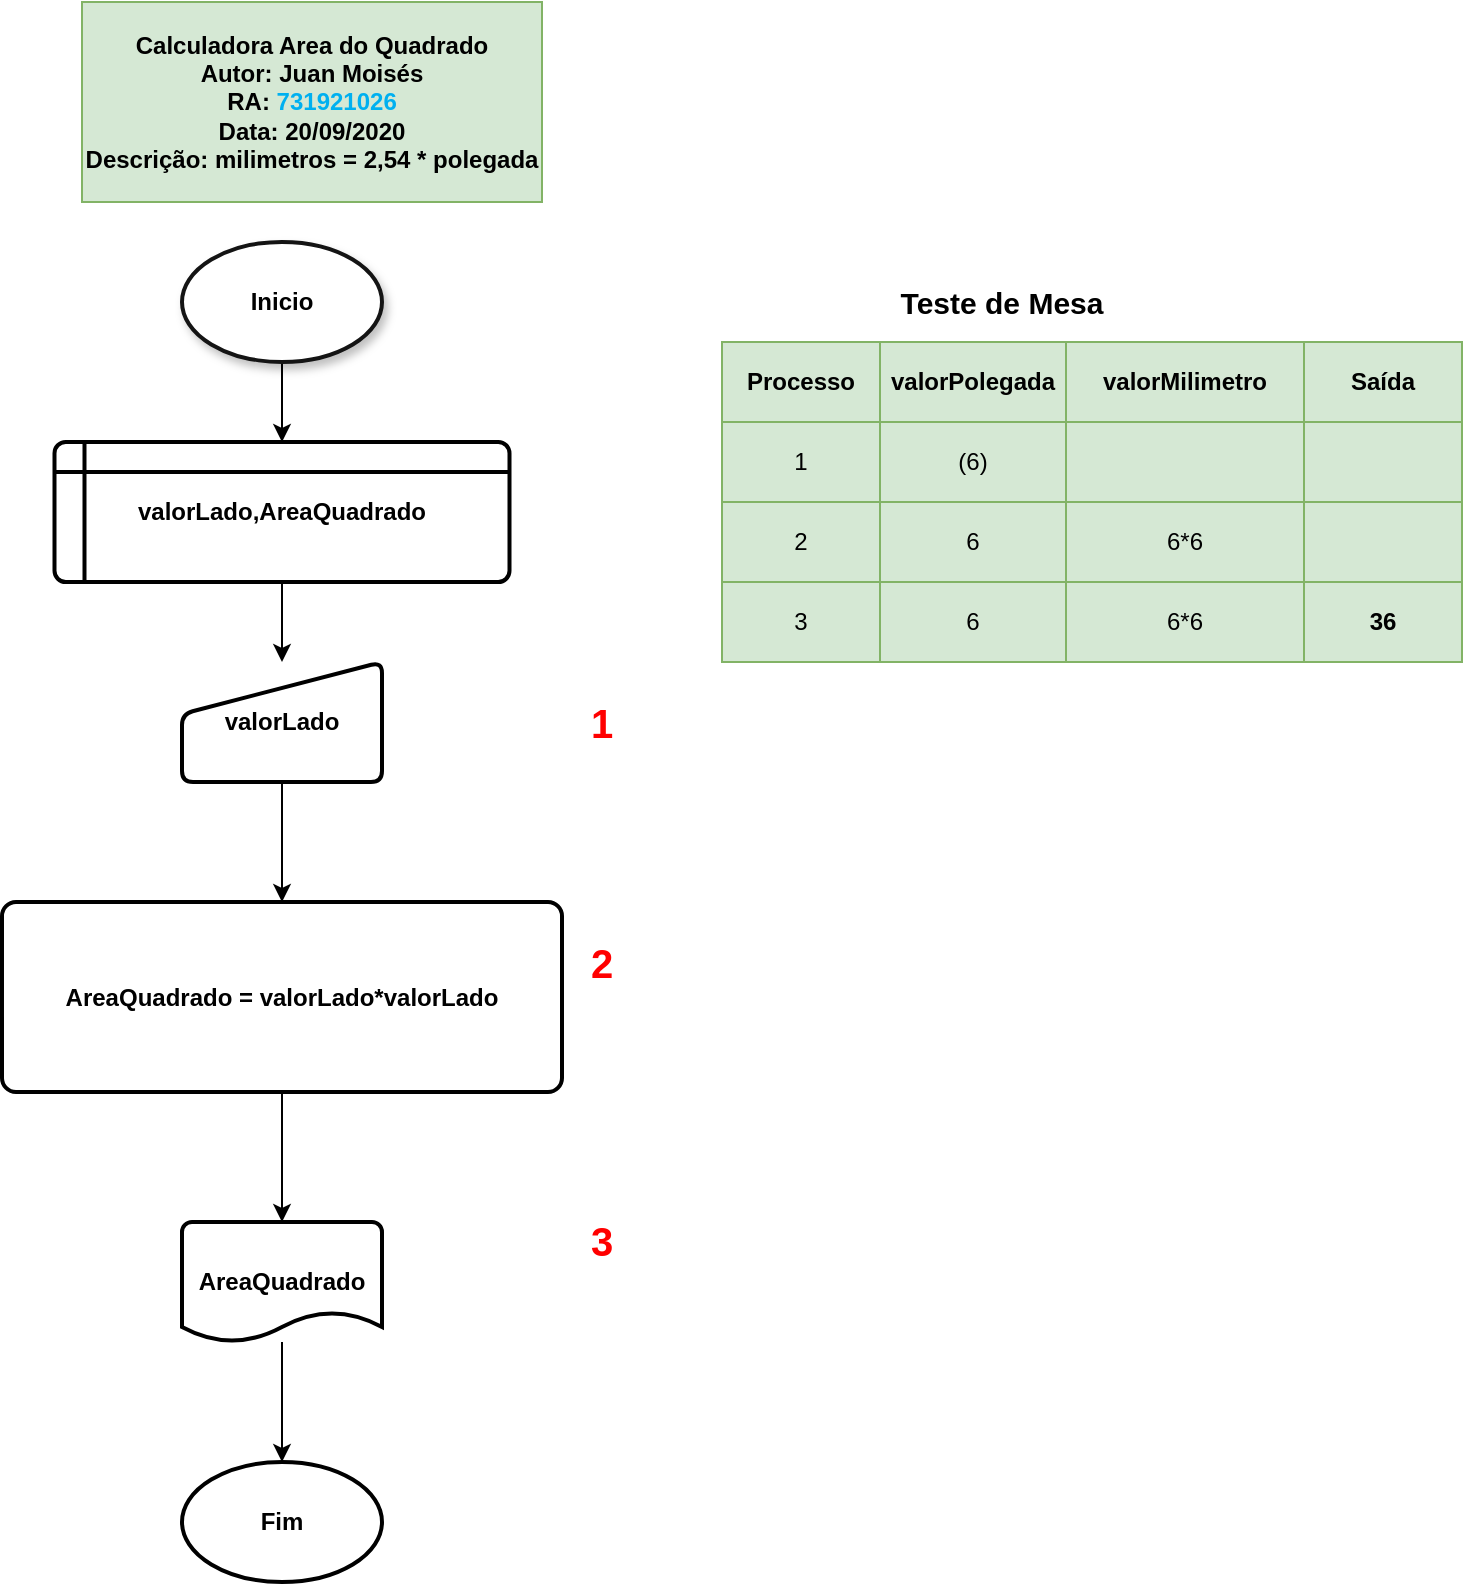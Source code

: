 <mxfile version="13.7.3" type="device"><diagram id="5zeb7JyEfDoHMgoVLmLV" name="Página-1"><mxGraphModel dx="868" dy="520" grid="1" gridSize="10" guides="1" tooltips="1" connect="1" arrows="1" fold="1" page="1" pageScale="1" pageWidth="827" pageHeight="1169" math="0" shadow="0"><root><mxCell id="0"/><mxCell id="1" parent="0"/><mxCell id="ie0Ktrtr9YrMIPBcvlcB-1" value="Calculadora Area do Quadrado&lt;br&gt;Autor: Juan Moisés&lt;br&gt;RA:&amp;nbsp;&lt;b&gt;&lt;span style=&quot;font-size: 9.0pt ; line-height: 107% ; font-family: &amp;#34;calibri&amp;#34; , sans-serif ; color: #00b0f0&quot;&gt;731921026&lt;/span&gt;&lt;/b&gt;&lt;br&gt;Data: 20/09/2020&lt;br&gt;Descrição: milimetros = 2,54 * polegada" style="text;html=1;strokeColor=#82b366;fillColor=#d5e8d4;align=center;verticalAlign=middle;whiteSpace=wrap;rounded=0;fontStyle=1;" parent="1" vertex="1"><mxGeometry x="80" y="70" width="230" height="100" as="geometry"/></mxCell><mxCell id="ie0Ktrtr9YrMIPBcvlcB-9" style="edgeStyle=orthogonalEdgeStyle;rounded=0;orthogonalLoop=1;jettySize=auto;html=1;exitX=0.5;exitY=1;exitDx=0;exitDy=0;exitPerimeter=0;entryX=0.5;entryY=0;entryDx=0;entryDy=0;fontStyle=1" parent="1" source="ie0Ktrtr9YrMIPBcvlcB-2" target="ie0Ktrtr9YrMIPBcvlcB-3" edge="1"><mxGeometry relative="1" as="geometry"/></mxCell><mxCell id="ie0Ktrtr9YrMIPBcvlcB-2" value="Inicio" style="strokeWidth=2;html=1;shape=mxgraph.flowchart.start_1;whiteSpace=wrap;fillColor=#FFFFFF;strokeColor=#141414;shadow=1;fontStyle=1" parent="1" vertex="1"><mxGeometry x="130" y="190" width="100" height="60" as="geometry"/></mxCell><mxCell id="fAE-o2tVmy5icpKjN8q8-1" style="edgeStyle=orthogonalEdgeStyle;rounded=0;orthogonalLoop=1;jettySize=auto;html=1;exitX=0.5;exitY=1;exitDx=0;exitDy=0;" edge="1" parent="1" source="ie0Ktrtr9YrMIPBcvlcB-3" target="ie0Ktrtr9YrMIPBcvlcB-5"><mxGeometry relative="1" as="geometry"/></mxCell><mxCell id="ie0Ktrtr9YrMIPBcvlcB-3" value="valorLado,AreaQuadrado" style="shape=internalStorage;whiteSpace=wrap;html=1;dx=15;dy=15;rounded=1;arcSize=8;strokeWidth=2;fontStyle=1" parent="1" vertex="1"><mxGeometry x="66.25" y="290" width="227.5" height="70" as="geometry"/></mxCell><mxCell id="ie0Ktrtr9YrMIPBcvlcB-11" style="edgeStyle=orthogonalEdgeStyle;rounded=0;orthogonalLoop=1;jettySize=auto;html=1;exitX=0.5;exitY=1;exitDx=0;exitDy=0;fontStyle=1" parent="1" source="ie0Ktrtr9YrMIPBcvlcB-5" target="ie0Ktrtr9YrMIPBcvlcB-6" edge="1"><mxGeometry relative="1" as="geometry"/></mxCell><mxCell id="ie0Ktrtr9YrMIPBcvlcB-5" value="valorLado" style="html=1;strokeWidth=2;shape=manualInput;whiteSpace=wrap;rounded=1;size=26;arcSize=11;fontStyle=1" parent="1" vertex="1"><mxGeometry x="130" y="400" width="100" height="60" as="geometry"/></mxCell><mxCell id="ie0Ktrtr9YrMIPBcvlcB-12" style="edgeStyle=orthogonalEdgeStyle;rounded=0;orthogonalLoop=1;jettySize=auto;html=1;exitX=0.5;exitY=1;exitDx=0;exitDy=0;fontStyle=1" parent="1" source="ie0Ktrtr9YrMIPBcvlcB-6" target="ie0Ktrtr9YrMIPBcvlcB-7" edge="1"><mxGeometry relative="1" as="geometry"/></mxCell><mxCell id="ie0Ktrtr9YrMIPBcvlcB-6" value="AreaQuadrado = valorLado*valorLado" style="rounded=1;whiteSpace=wrap;html=1;absoluteArcSize=1;arcSize=14;strokeWidth=2;fontStyle=1" parent="1" vertex="1"><mxGeometry x="40" y="520" width="280" height="95" as="geometry"/></mxCell><mxCell id="ie0Ktrtr9YrMIPBcvlcB-13" value="" style="edgeStyle=orthogonalEdgeStyle;rounded=0;orthogonalLoop=1;jettySize=auto;html=1;fontStyle=1" parent="1" source="ie0Ktrtr9YrMIPBcvlcB-7" target="ie0Ktrtr9YrMIPBcvlcB-8" edge="1"><mxGeometry relative="1" as="geometry"/></mxCell><mxCell id="ie0Ktrtr9YrMIPBcvlcB-14" value="" style="shape=table;html=1;whiteSpace=wrap;startSize=0;container=1;collapsible=0;childLayout=tableLayout;fillColor=#d5e8d4;strokeColor=#82b366;fontStyle=0" parent="1" vertex="1"><mxGeometry x="400" y="240" width="370" height="160" as="geometry"/></mxCell><mxCell id="ie0Ktrtr9YrMIPBcvlcB-15" value="" style="shape=partialRectangle;html=1;whiteSpace=wrap;collapsible=0;dropTarget=0;pointerEvents=0;fillColor=none;top=0;left=0;bottom=0;right=0;points=[[0,0.5],[1,0.5]];portConstraint=eastwest;" parent="ie0Ktrtr9YrMIPBcvlcB-14" vertex="1"><mxGeometry width="370" height="40" as="geometry"/></mxCell><mxCell id="ie0Ktrtr9YrMIPBcvlcB-16" value="&lt;b&gt;Processo&lt;/b&gt;" style="shape=partialRectangle;html=1;whiteSpace=wrap;connectable=0;overflow=hidden;fillColor=none;top=0;left=0;bottom=0;right=0;" parent="ie0Ktrtr9YrMIPBcvlcB-15" vertex="1"><mxGeometry width="79" height="40" as="geometry"/></mxCell><mxCell id="ie0Ktrtr9YrMIPBcvlcB-17" value="&lt;b&gt;valorPolegada&lt;/b&gt;" style="shape=partialRectangle;html=1;whiteSpace=wrap;connectable=0;overflow=hidden;fillColor=none;top=0;left=0;bottom=0;right=0;" parent="ie0Ktrtr9YrMIPBcvlcB-15" vertex="1"><mxGeometry x="79" width="93" height="40" as="geometry"/></mxCell><mxCell id="ie0Ktrtr9YrMIPBcvlcB-18" value="&lt;b&gt;valorMilimetro&lt;/b&gt;" style="shape=partialRectangle;html=1;whiteSpace=wrap;connectable=0;overflow=hidden;fillColor=none;top=0;left=0;bottom=0;right=0;" parent="ie0Ktrtr9YrMIPBcvlcB-15" vertex="1"><mxGeometry x="172" width="119" height="40" as="geometry"/></mxCell><mxCell id="ie0Ktrtr9YrMIPBcvlcB-19" value="&lt;b&gt;Saída&lt;/b&gt;" style="shape=partialRectangle;html=1;whiteSpace=wrap;connectable=0;overflow=hidden;fillColor=none;top=0;left=0;bottom=0;right=0;" parent="ie0Ktrtr9YrMIPBcvlcB-15" vertex="1"><mxGeometry x="291" width="79" height="40" as="geometry"/></mxCell><mxCell id="ie0Ktrtr9YrMIPBcvlcB-20" value="" style="shape=partialRectangle;html=1;whiteSpace=wrap;collapsible=0;dropTarget=0;pointerEvents=0;fillColor=none;top=0;left=0;bottom=0;right=0;points=[[0,0.5],[1,0.5]];portConstraint=eastwest;" parent="ie0Ktrtr9YrMIPBcvlcB-14" vertex="1"><mxGeometry y="40" width="370" height="40" as="geometry"/></mxCell><mxCell id="ie0Ktrtr9YrMIPBcvlcB-21" value="1" style="shape=partialRectangle;html=1;whiteSpace=wrap;connectable=0;overflow=hidden;fillColor=none;top=0;left=0;bottom=0;right=0;" parent="ie0Ktrtr9YrMIPBcvlcB-20" vertex="1"><mxGeometry width="79" height="40" as="geometry"/></mxCell><mxCell id="ie0Ktrtr9YrMIPBcvlcB-22" value="(6)" style="shape=partialRectangle;html=1;whiteSpace=wrap;connectable=0;overflow=hidden;fillColor=none;top=0;left=0;bottom=0;right=0;" parent="ie0Ktrtr9YrMIPBcvlcB-20" vertex="1"><mxGeometry x="79" width="93" height="40" as="geometry"/></mxCell><mxCell id="ie0Ktrtr9YrMIPBcvlcB-23" value="" style="shape=partialRectangle;html=1;whiteSpace=wrap;connectable=0;overflow=hidden;fillColor=none;top=0;left=0;bottom=0;right=0;" parent="ie0Ktrtr9YrMIPBcvlcB-20" vertex="1"><mxGeometry x="172" width="119" height="40" as="geometry"/></mxCell><mxCell id="ie0Ktrtr9YrMIPBcvlcB-24" value="" style="shape=partialRectangle;html=1;whiteSpace=wrap;connectable=0;overflow=hidden;fillColor=none;top=0;left=0;bottom=0;right=0;" parent="ie0Ktrtr9YrMIPBcvlcB-20" vertex="1"><mxGeometry x="291" width="79" height="40" as="geometry"/></mxCell><mxCell id="ie0Ktrtr9YrMIPBcvlcB-37" style="shape=partialRectangle;html=1;whiteSpace=wrap;collapsible=0;dropTarget=0;pointerEvents=0;fillColor=none;top=0;left=0;bottom=0;right=0;points=[[0,0.5],[1,0.5]];portConstraint=eastwest;" parent="ie0Ktrtr9YrMIPBcvlcB-14" vertex="1"><mxGeometry y="80" width="370" height="40" as="geometry"/></mxCell><mxCell id="ie0Ktrtr9YrMIPBcvlcB-38" value="2" style="shape=partialRectangle;html=1;whiteSpace=wrap;connectable=0;overflow=hidden;fillColor=none;top=0;left=0;bottom=0;right=0;" parent="ie0Ktrtr9YrMIPBcvlcB-37" vertex="1"><mxGeometry width="79" height="40" as="geometry"/></mxCell><mxCell id="ie0Ktrtr9YrMIPBcvlcB-39" value="6" style="shape=partialRectangle;html=1;whiteSpace=wrap;connectable=0;overflow=hidden;fillColor=none;top=0;left=0;bottom=0;right=0;" parent="ie0Ktrtr9YrMIPBcvlcB-37" vertex="1"><mxGeometry x="79" width="93" height="40" as="geometry"/></mxCell><mxCell id="ie0Ktrtr9YrMIPBcvlcB-40" value="6*6" style="shape=partialRectangle;html=1;whiteSpace=wrap;connectable=0;overflow=hidden;fillColor=none;top=0;left=0;bottom=0;right=0;" parent="ie0Ktrtr9YrMIPBcvlcB-37" vertex="1"><mxGeometry x="172" width="119" height="40" as="geometry"/></mxCell><mxCell id="ie0Ktrtr9YrMIPBcvlcB-41" style="shape=partialRectangle;html=1;whiteSpace=wrap;connectable=0;overflow=hidden;fillColor=none;top=0;left=0;bottom=0;right=0;" parent="ie0Ktrtr9YrMIPBcvlcB-37" vertex="1"><mxGeometry x="291" width="79" height="40" as="geometry"/></mxCell><mxCell id="ie0Ktrtr9YrMIPBcvlcB-42" style="shape=partialRectangle;html=1;whiteSpace=wrap;collapsible=0;dropTarget=0;pointerEvents=0;fillColor=none;top=0;left=0;bottom=0;right=0;points=[[0,0.5],[1,0.5]];portConstraint=eastwest;" parent="ie0Ktrtr9YrMIPBcvlcB-14" vertex="1"><mxGeometry y="120" width="370" height="40" as="geometry"/></mxCell><mxCell id="ie0Ktrtr9YrMIPBcvlcB-43" value="3" style="shape=partialRectangle;html=1;whiteSpace=wrap;connectable=0;overflow=hidden;fillColor=none;top=0;left=0;bottom=0;right=0;" parent="ie0Ktrtr9YrMIPBcvlcB-42" vertex="1"><mxGeometry width="79" height="40" as="geometry"/></mxCell><mxCell id="ie0Ktrtr9YrMIPBcvlcB-44" value="6" style="shape=partialRectangle;html=1;whiteSpace=wrap;connectable=0;overflow=hidden;fillColor=none;top=0;left=0;bottom=0;right=0;" parent="ie0Ktrtr9YrMIPBcvlcB-42" vertex="1"><mxGeometry x="79" width="93" height="40" as="geometry"/></mxCell><mxCell id="ie0Ktrtr9YrMIPBcvlcB-45" value="6*6" style="shape=partialRectangle;html=1;whiteSpace=wrap;connectable=0;overflow=hidden;fillColor=none;top=0;left=0;bottom=0;right=0;" parent="ie0Ktrtr9YrMIPBcvlcB-42" vertex="1"><mxGeometry x="172" width="119" height="40" as="geometry"/></mxCell><mxCell id="ie0Ktrtr9YrMIPBcvlcB-46" value="&lt;b&gt;36&lt;/b&gt;" style="shape=partialRectangle;html=1;whiteSpace=wrap;connectable=0;overflow=hidden;fillColor=none;top=0;left=0;bottom=0;right=0;" parent="ie0Ktrtr9YrMIPBcvlcB-42" vertex="1"><mxGeometry x="291" width="79" height="40" as="geometry"/></mxCell><mxCell id="ie0Ktrtr9YrMIPBcvlcB-7" value="AreaQuadrado" style="strokeWidth=2;html=1;shape=mxgraph.flowchart.document2;whiteSpace=wrap;size=0.25;fontStyle=1" parent="1" vertex="1"><mxGeometry x="130" y="680" width="100" height="60" as="geometry"/></mxCell><mxCell id="ie0Ktrtr9YrMIPBcvlcB-8" value="Fim" style="strokeWidth=2;html=1;shape=mxgraph.flowchart.start_1;whiteSpace=wrap;fontStyle=1" parent="1" vertex="1"><mxGeometry x="130" y="800" width="100" height="60" as="geometry"/></mxCell><mxCell id="ie0Ktrtr9YrMIPBcvlcB-47" value="&lt;b style=&quot;font-size: 15px;&quot;&gt;Teste de Mesa&lt;/b&gt;" style="text;html=1;strokeColor=none;fillColor=none;align=center;verticalAlign=middle;whiteSpace=wrap;rounded=0;shadow=1;fontSize=15;" parent="1" vertex="1"><mxGeometry x="465" y="210" width="150" height="20" as="geometry"/></mxCell><mxCell id="ie0Ktrtr9YrMIPBcvlcB-48" value="&lt;font style=&quot;font-size: 20px&quot;&gt;1&lt;/font&gt;" style="text;html=1;strokeColor=none;fillColor=none;align=center;verticalAlign=middle;whiteSpace=wrap;rounded=0;shadow=1;fontStyle=1;fontColor=#FF0000;strokeWidth=1;" parent="1" vertex="1"><mxGeometry x="320" y="420" width="40" height="20" as="geometry"/></mxCell><mxCell id="ie0Ktrtr9YrMIPBcvlcB-49" value="&lt;font style=&quot;font-size: 20px&quot;&gt;2&lt;/font&gt;" style="text;html=1;strokeColor=none;fillColor=none;align=center;verticalAlign=middle;whiteSpace=wrap;rounded=0;shadow=1;fontStyle=1;fontColor=#FF0000;" parent="1" vertex="1"><mxGeometry x="320" y="540" width="40" height="20" as="geometry"/></mxCell><mxCell id="ie0Ktrtr9YrMIPBcvlcB-50" value="&lt;font style=&quot;font-size: 20px&quot;&gt;3&lt;/font&gt;" style="text;html=1;strokeColor=none;fillColor=none;align=center;verticalAlign=middle;whiteSpace=wrap;rounded=0;shadow=1;fontStyle=1;fontColor=#FF0000;fontSize=18;" parent="1" vertex="1"><mxGeometry x="320" y="680" width="40" height="20" as="geometry"/></mxCell></root></mxGraphModel></diagram></mxfile>